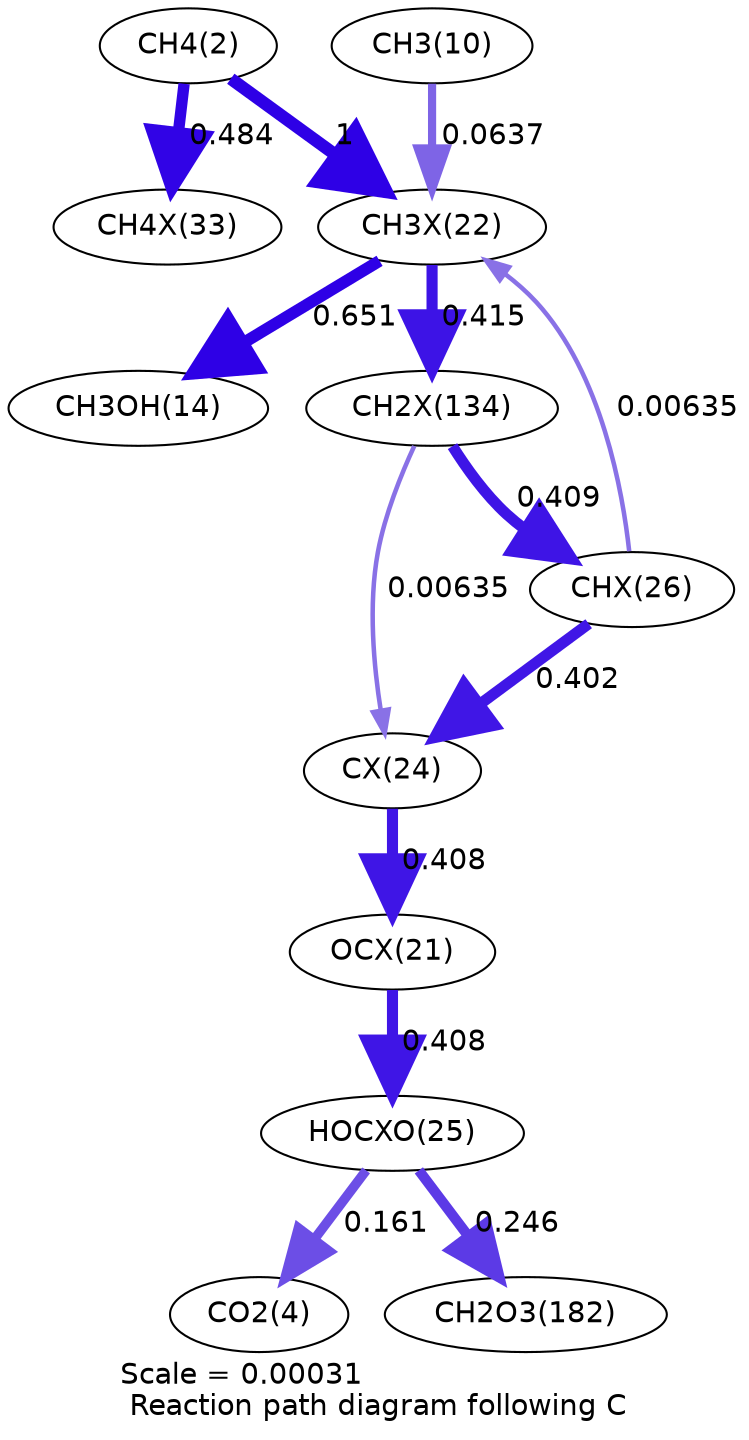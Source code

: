 digraph reaction_paths {
center=1;
s4 -> s40[fontname="Helvetica", penwidth=5.45, arrowsize=2.73, color="0.7, 0.984, 0.9"
, label=" 0.484"];
s4 -> s34[fontname="Helvetica", penwidth=6, arrowsize=3, color="0.7, 1.5, 0.9"
, label=" 1"];
s12 -> s34[fontname="Helvetica", penwidth=3.92, arrowsize=1.96, color="0.7, 0.564, 0.9"
, label=" 0.0637"];
s34 -> s16[fontname="Helvetica", penwidth=5.68, arrowsize=2.84, color="0.7, 1.15, 0.9"
, label=" 0.651"];
s34 -> s50[fontname="Helvetica", penwidth=5.34, arrowsize=2.67, color="0.7, 0.915, 0.9"
, label=" 0.415"];
s38 -> s34[fontname="Helvetica", penwidth=2.18, arrowsize=1.09, color="0.7, 0.506, 0.9"
, label=" 0.00635"];
s50 -> s38[fontname="Helvetica", penwidth=5.32, arrowsize=2.66, color="0.7, 0.909, 0.9"
, label=" 0.409"];
s50 -> s36[fontname="Helvetica", penwidth=2.18, arrowsize=1.09, color="0.7, 0.506, 0.9"
, label=" 0.00635"];
s38 -> s36[fontname="Helvetica", penwidth=5.31, arrowsize=2.66, color="0.7, 0.902, 0.9"
, label=" 0.402"];
s36 -> s33[fontname="Helvetica", penwidth=5.32, arrowsize=2.66, color="0.7, 0.908, 0.9"
, label=" 0.408"];
s33 -> s37[fontname="Helvetica", penwidth=5.32, arrowsize=2.66, color="0.7, 0.908, 0.9"
, label=" 0.408"];
s37 -> s6[fontname="Helvetica", penwidth=4.62, arrowsize=2.31, color="0.7, 0.661, 0.9"
, label=" 0.161"];
s37 -> s28[fontname="Helvetica", penwidth=4.94, arrowsize=2.47, color="0.7, 0.746, 0.9"
, label=" 0.246"];
s4 [ fontname="Helvetica", label="CH4(2)"];
s6 [ fontname="Helvetica", label="CO2(4)"];
s12 [ fontname="Helvetica", label="CH3(10)"];
s16 [ fontname="Helvetica", label="CH3OH(14)"];
s28 [ fontname="Helvetica", label="CH2O3(182)"];
s33 [ fontname="Helvetica", label="OCX(21)"];
s34 [ fontname="Helvetica", label="CH3X(22)"];
s36 [ fontname="Helvetica", label="CX(24)"];
s37 [ fontname="Helvetica", label="HOCXO(25)"];
s38 [ fontname="Helvetica", label="CHX(26)"];
s40 [ fontname="Helvetica", label="CH4X(33)"];
s50 [ fontname="Helvetica", label="CH2X(134)"];
 label = "Scale = 0.00031\l Reaction path diagram following C";
 fontname = "Helvetica";
}
